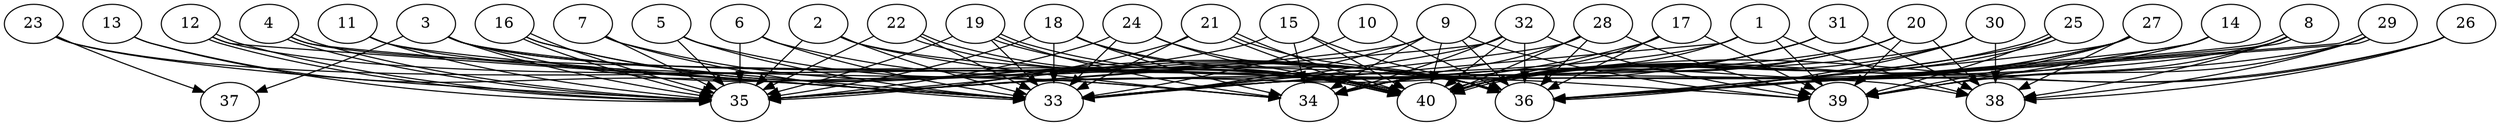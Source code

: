 // DAG automatically generated by daggen at Thu Oct  3 14:06:49 2019
// ./daggen --dot -n 40 --ccr 0.3 --fat 0.9 --regular 0.7 --density 0.9 --mindata 5242880 --maxdata 52428800 
digraph G {
  1 [size="138540373", alpha="0.05", expect_size="41562112"] 
  1 -> 33 [size ="41562112"]
  1 -> 35 [size ="41562112"]
  1 -> 38 [size ="41562112"]
  1 -> 39 [size ="41562112"]
  1 -> 40 [size ="41562112"]
  2 [size="73755307", alpha="0.10", expect_size="22126592"] 
  2 -> 33 [size ="22126592"]
  2 -> 34 [size ="22126592"]
  2 -> 35 [size ="22126592"]
  2 -> 39 [size ="22126592"]
  3 [size="32457387", alpha="0.16", expect_size="9737216"] 
  3 -> 33 [size ="9737216"]
  3 -> 34 [size ="9737216"]
  3 -> 35 [size ="9737216"]
  3 -> 36 [size ="9737216"]
  3 -> 37 [size ="9737216"]
  3 -> 40 [size ="9737216"]
  4 [size="83698347", alpha="0.08", expect_size="25109504"] 
  4 -> 33 [size ="25109504"]
  4 -> 35 [size ="25109504"]
  4 -> 35 [size ="25109504"]
  4 -> 38 [size ="25109504"]
  5 [size="107042133", alpha="0.18", expect_size="32112640"] 
  5 -> 33 [size ="32112640"]
  5 -> 35 [size ="32112640"]
  5 -> 36 [size ="32112640"]
  6 [size="20404907", alpha="0.19", expect_size="6121472"] 
  6 -> 33 [size ="6121472"]
  6 -> 35 [size ="6121472"]
  6 -> 36 [size ="6121472"]
  7 [size="161102507", alpha="0.08", expect_size="48330752"] 
  7 -> 33 [size ="48330752"]
  7 -> 35 [size ="48330752"]
  7 -> 36 [size ="48330752"]
  8 [size="76359680", alpha="0.10", expect_size="22907904"] 
  8 -> 33 [size ="22907904"]
  8 -> 36 [size ="22907904"]
  8 -> 36 [size ="22907904"]
  8 -> 38 [size ="22907904"]
  8 -> 39 [size ="22907904"]
  9 [size="155139413", alpha="0.07", expect_size="46541824"] 
  9 -> 33 [size ="46541824"]
  9 -> 34 [size ="46541824"]
  9 -> 35 [size ="46541824"]
  9 -> 36 [size ="46541824"]
  9 -> 39 [size ="46541824"]
  9 -> 40 [size ="46541824"]
  10 [size="105574400", alpha="0.03", expect_size="31672320"] 
  10 -> 33 [size ="31672320"]
  10 -> 36 [size ="31672320"]
  11 [size="154309973", alpha="0.19", expect_size="46292992"] 
  11 -> 33 [size ="46292992"]
  11 -> 34 [size ="46292992"]
  11 -> 35 [size ="46292992"]
  12 [size="36031147", alpha="0.04", expect_size="10809344"] 
  12 -> 33 [size ="10809344"]
  12 -> 35 [size ="10809344"]
  12 -> 35 [size ="10809344"]
  12 -> 40 [size ="10809344"]
  13 [size="113008640", alpha="0.19", expect_size="33902592"] 
  13 -> 33 [size ="33902592"]
  13 -> 35 [size ="33902592"]
  14 [size="79230293", alpha="0.03", expect_size="23769088"] 
  14 -> 36 [size ="23769088"]
  14 -> 39 [size ="23769088"]
  14 -> 40 [size ="23769088"]
  15 [size="145380693", alpha="0.11", expect_size="43614208"] 
  15 -> 34 [size ="43614208"]
  15 -> 35 [size ="43614208"]
  15 -> 36 [size ="43614208"]
  15 -> 40 [size ="43614208"]
  16 [size="132174507", alpha="0.19", expect_size="39652352"] 
  16 -> 35 [size ="39652352"]
  16 -> 35 [size ="39652352"]
  16 -> 36 [size ="39652352"]
  16 -> 40 [size ="39652352"]
  17 [size="122272427", alpha="0.05", expect_size="36681728"] 
  17 -> 35 [size ="36681728"]
  17 -> 36 [size ="36681728"]
  17 -> 39 [size ="36681728"]
  17 -> 40 [size ="36681728"]
  18 [size="29924693", alpha="0.04", expect_size="8977408"] 
  18 -> 33 [size ="8977408"]
  18 -> 34 [size ="8977408"]
  18 -> 35 [size ="8977408"]
  18 -> 36 [size ="8977408"]
  18 -> 40 [size ="8977408"]
  19 [size="104789333", alpha="0.13", expect_size="31436800"] 
  19 -> 33 [size ="31436800"]
  19 -> 34 [size ="31436800"]
  19 -> 35 [size ="31436800"]
  19 -> 40 [size ="31436800"]
  19 -> 40 [size ="31436800"]
  20 [size="157265920", alpha="0.08", expect_size="47179776"] 
  20 -> 34 [size ="47179776"]
  20 -> 35 [size ="47179776"]
  20 -> 38 [size ="47179776"]
  20 -> 39 [size ="47179776"]
  20 -> 40 [size ="47179776"]
  21 [size="23016107", alpha="0.19", expect_size="6904832"] 
  21 -> 33 [size ="6904832"]
  21 -> 35 [size ="6904832"]
  21 -> 36 [size ="6904832"]
  21 -> 40 [size ="6904832"]
  21 -> 40 [size ="6904832"]
  22 [size="168557227", alpha="0.16", expect_size="50567168"] 
  22 -> 33 [size ="50567168"]
  22 -> 35 [size ="50567168"]
  22 -> 40 [size ="50567168"]
  22 -> 40 [size ="50567168"]
  23 [size="40628907", alpha="0.16", expect_size="12188672"] 
  23 -> 35 [size ="12188672"]
  23 -> 37 [size ="12188672"]
  23 -> 40 [size ="12188672"]
  24 [size="35908267", alpha="0.04", expect_size="10772480"] 
  24 -> 33 [size ="10772480"]
  24 -> 35 [size ="10772480"]
  24 -> 36 [size ="10772480"]
  24 -> 40 [size ="10772480"]
  25 [size="60347733", alpha="0.03", expect_size="18104320"] 
  25 -> 36 [size ="18104320"]
  25 -> 39 [size ="18104320"]
  25 -> 40 [size ="18104320"]
  25 -> 40 [size ="18104320"]
  26 [size="143554560", alpha="0.03", expect_size="43066368"] 
  26 -> 36 [size ="43066368"]
  26 -> 38 [size ="43066368"]
  26 -> 40 [size ="43066368"]
  27 [size="137854293", alpha="0.00", expect_size="41356288"] 
  27 -> 34 [size ="41356288"]
  27 -> 36 [size ="41356288"]
  27 -> 38 [size ="41356288"]
  27 -> 39 [size ="41356288"]
  27 -> 40 [size ="41356288"]
  28 [size="174083413", alpha="0.06", expect_size="52225024"] 
  28 -> 33 [size ="52225024"]
  28 -> 34 [size ="52225024"]
  28 -> 36 [size ="52225024"]
  28 -> 39 [size ="52225024"]
  28 -> 40 [size ="52225024"]
  29 [size="45557760", alpha="0.09", expect_size="13667328"] 
  29 -> 33 [size ="13667328"]
  29 -> 36 [size ="13667328"]
  29 -> 36 [size ="13667328"]
  29 -> 38 [size ="13667328"]
  29 -> 39 [size ="13667328"]
  30 [size="149551787", alpha="0.03", expect_size="44865536"] 
  30 -> 33 [size ="44865536"]
  30 -> 36 [size ="44865536"]
  30 -> 38 [size ="44865536"]
  30 -> 40 [size ="44865536"]
  31 [size="57115307", alpha="0.14", expect_size="17134592"] 
  31 -> 33 [size ="17134592"]
  31 -> 34 [size ="17134592"]
  31 -> 38 [size ="17134592"]
  31 -> 40 [size ="17134592"]
  32 [size="46602240", alpha="0.08", expect_size="13980672"] 
  32 -> 33 [size ="13980672"]
  32 -> 34 [size ="13980672"]
  32 -> 35 [size ="13980672"]
  32 -> 36 [size ="13980672"]
  32 -> 39 [size ="13980672"]
  32 -> 40 [size ="13980672"]
  33 [size="174288213", alpha="0.14", expect_size="52286464"] 
  34 [size="140584960", alpha="0.08", expect_size="42175488"] 
  35 [size="169004373", alpha="0.18", expect_size="50701312"] 
  36 [size="34542933", alpha="0.03", expect_size="10362880"] 
  37 [size="54698667", alpha="0.01", expect_size="16409600"] 
  38 [size="58531840", alpha="0.01", expect_size="17559552"] 
  39 [size="104925867", alpha="0.12", expect_size="31477760"] 
  40 [size="174257493", alpha="0.00", expect_size="52277248"] 
}
